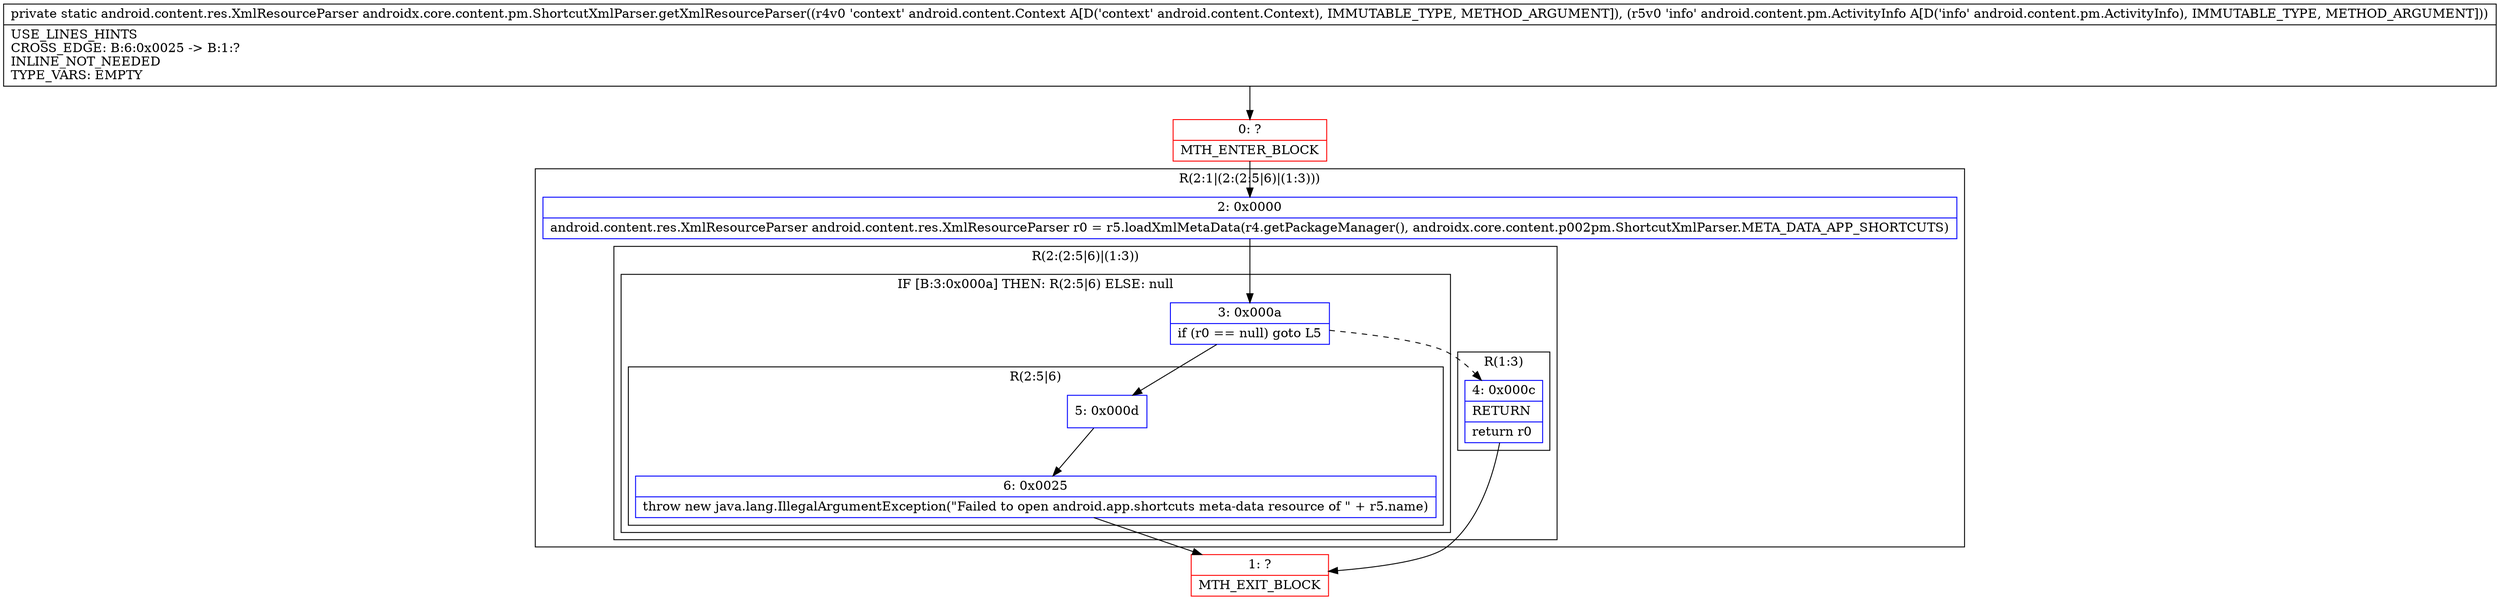 digraph "CFG forandroidx.core.content.pm.ShortcutXmlParser.getXmlResourceParser(Landroid\/content\/Context;Landroid\/content\/pm\/ActivityInfo;)Landroid\/content\/res\/XmlResourceParser;" {
subgraph cluster_Region_1166546502 {
label = "R(2:1|(2:(2:5|6)|(1:3)))";
node [shape=record,color=blue];
Node_2 [shape=record,label="{2\:\ 0x0000|android.content.res.XmlResourceParser android.content.res.XmlResourceParser r0 = r5.loadXmlMetaData(r4.getPackageManager(), androidx.core.content.p002pm.ShortcutXmlParser.META_DATA_APP_SHORTCUTS)\l}"];
subgraph cluster_Region_1494539838 {
label = "R(2:(2:5|6)|(1:3))";
node [shape=record,color=blue];
subgraph cluster_IfRegion_1434421242 {
label = "IF [B:3:0x000a] THEN: R(2:5|6) ELSE: null";
node [shape=record,color=blue];
Node_3 [shape=record,label="{3\:\ 0x000a|if (r0 == null) goto L5\l}"];
subgraph cluster_Region_1470396693 {
label = "R(2:5|6)";
node [shape=record,color=blue];
Node_5 [shape=record,label="{5\:\ 0x000d}"];
Node_6 [shape=record,label="{6\:\ 0x0025|throw new java.lang.IllegalArgumentException(\"Failed to open android.app.shortcuts meta\-data resource of \" + r5.name)\l}"];
}
}
subgraph cluster_Region_103028564 {
label = "R(1:3)";
node [shape=record,color=blue];
Node_4 [shape=record,label="{4\:\ 0x000c|RETURN\l|return r0\l}"];
}
}
}
Node_0 [shape=record,color=red,label="{0\:\ ?|MTH_ENTER_BLOCK\l}"];
Node_1 [shape=record,color=red,label="{1\:\ ?|MTH_EXIT_BLOCK\l}"];
MethodNode[shape=record,label="{private static android.content.res.XmlResourceParser androidx.core.content.pm.ShortcutXmlParser.getXmlResourceParser((r4v0 'context' android.content.Context A[D('context' android.content.Context), IMMUTABLE_TYPE, METHOD_ARGUMENT]), (r5v0 'info' android.content.pm.ActivityInfo A[D('info' android.content.pm.ActivityInfo), IMMUTABLE_TYPE, METHOD_ARGUMENT]))  | USE_LINES_HINTS\lCROSS_EDGE: B:6:0x0025 \-\> B:1:?\lINLINE_NOT_NEEDED\lTYPE_VARS: EMPTY\l}"];
MethodNode -> Node_0;Node_2 -> Node_3;
Node_3 -> Node_4[style=dashed];
Node_3 -> Node_5;
Node_5 -> Node_6;
Node_6 -> Node_1;
Node_4 -> Node_1;
Node_0 -> Node_2;
}

